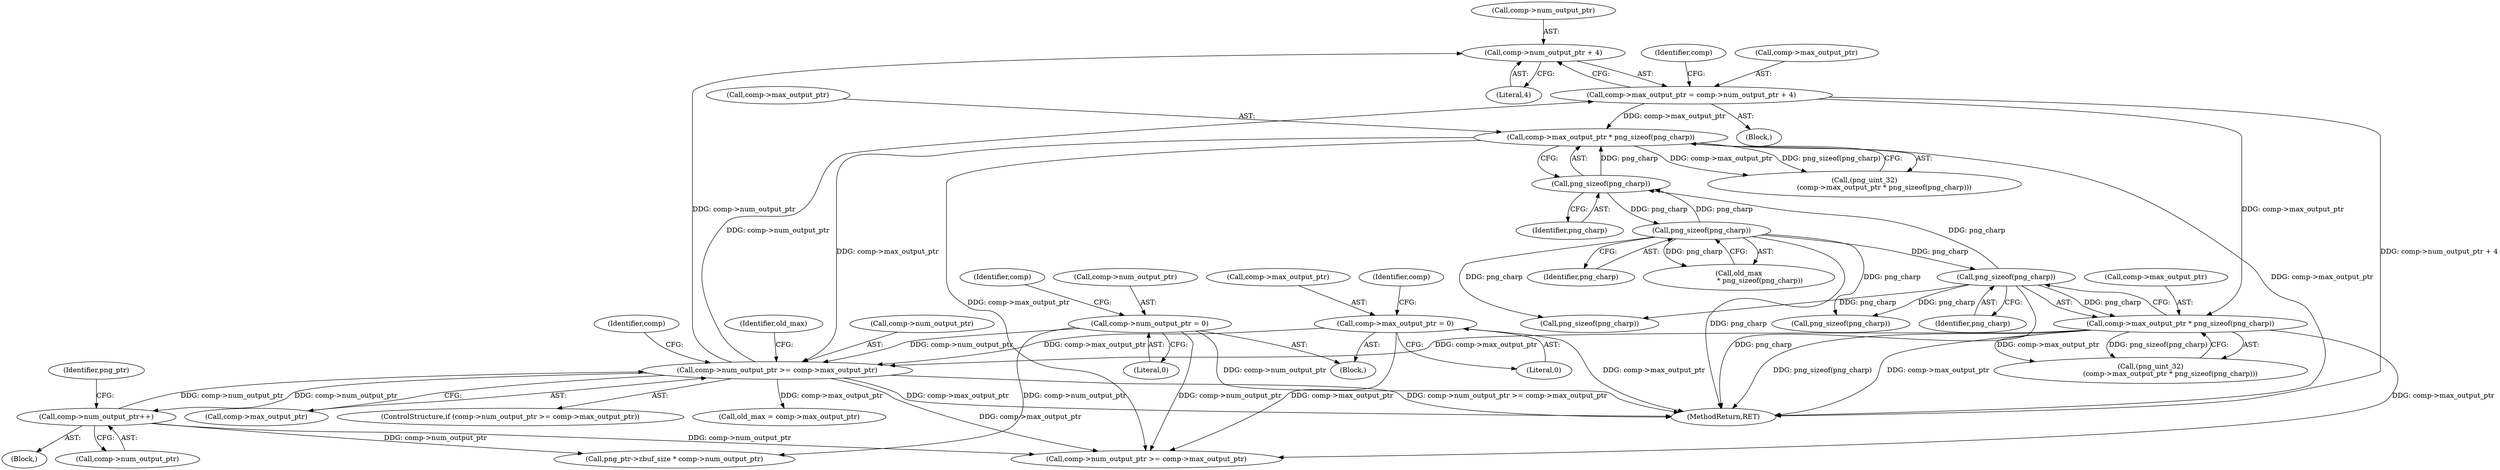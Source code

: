 digraph "0_Chrome_7f3d85b096f66870a15b37c2f40b219b2e292693_30@pointer" {
"1000287" [label="(Call,comp->num_output_ptr + 4)"];
"1000269" [label="(Call,comp->num_output_ptr >= comp->max_output_ptr)"];
"1000128" [label="(Call,comp->num_output_ptr = 0)"];
"1000381" [label="(Call,comp->num_output_ptr++)"];
"1000315" [label="(Call,comp->max_output_ptr * png_sizeof(png_charp))"];
"1000283" [label="(Call,comp->max_output_ptr = comp->num_output_ptr + 4)"];
"1000319" [label="(Call,png_sizeof(png_charp))"];
"1000348" [label="(Call,png_sizeof(png_charp))"];
"1000328" [label="(Call,png_sizeof(png_charp))"];
"1000133" [label="(Call,comp->max_output_ptr = 0)"];
"1000344" [label="(Call,comp->max_output_ptr * png_sizeof(png_charp))"];
"1000126" [label="(Block,)"];
"1000319" [label="(Call,png_sizeof(png_charp))"];
"1000328" [label="(Call,png_sizeof(png_charp))"];
"1000134" [label="(Call,comp->max_output_ptr)"];
"1000382" [label="(Call,comp->num_output_ptr)"];
"1000132" [label="(Literal,0)"];
"1000600" [label="(Call,png_ptr->zbuf_size * comp->num_output_ptr)"];
"1000267" [label="(Block,)"];
"1000273" [label="(Call,comp->max_output_ptr)"];
"1000513" [label="(Call,png_sizeof(png_charp))"];
"1000329" [label="(Identifier,png_charp)"];
"1000345" [label="(Call,comp->max_output_ptr)"];
"1000313" [label="(Call,(png_uint_32)\n                  (comp->max_output_ptr * png_sizeof(png_charp)))"];
"1000288" [label="(Call,comp->num_output_ptr)"];
"1000276" [label="(Block,)"];
"1000326" [label="(Call,old_max\n                   * png_sizeof(png_charp))"];
"1000279" [label="(Identifier,old_max)"];
"1000284" [label="(Call,comp->max_output_ptr)"];
"1000137" [label="(Literal,0)"];
"1000344" [label="(Call,comp->max_output_ptr * png_sizeof(png_charp))"];
"1000135" [label="(Identifier,comp)"];
"1000349" [label="(Identifier,png_charp)"];
"1000287" [label="(Call,comp->num_output_ptr + 4)"];
"1000342" [label="(Call,(png_uint_32)\n                  (comp->max_output_ptr * png_sizeof(png_charp)))"];
"1000381" [label="(Call,comp->num_output_ptr++)"];
"1000270" [label="(Call,comp->num_output_ptr)"];
"1000133" [label="(Call,comp->max_output_ptr = 0)"];
"1000295" [label="(Identifier,comp)"];
"1000434" [label="(Call,comp->num_output_ptr >= comp->max_output_ptr)"];
"1000268" [label="(ControlStructure,if (comp->num_output_ptr >= comp->max_output_ptr))"];
"1000269" [label="(Call,comp->num_output_ptr >= comp->max_output_ptr)"];
"1000315" [label="(Call,comp->max_output_ptr * png_sizeof(png_charp))"];
"1000316" [label="(Call,comp->max_output_ptr)"];
"1000278" [label="(Call,old_max = comp->max_output_ptr)"];
"1000388" [label="(Identifier,png_ptr)"];
"1000353" [label="(Identifier,comp)"];
"1000634" [label="(MethodReturn,RET)"];
"1000291" [label="(Literal,4)"];
"1000320" [label="(Identifier,png_charp)"];
"1000484" [label="(Call,png_sizeof(png_charp))"];
"1000283" [label="(Call,comp->max_output_ptr = comp->num_output_ptr + 4)"];
"1000129" [label="(Call,comp->num_output_ptr)"];
"1000140" [label="(Identifier,comp)"];
"1000348" [label="(Call,png_sizeof(png_charp))"];
"1000128" [label="(Call,comp->num_output_ptr = 0)"];
"1000287" -> "1000283"  [label="AST: "];
"1000287" -> "1000291"  [label="CFG: "];
"1000288" -> "1000287"  [label="AST: "];
"1000291" -> "1000287"  [label="AST: "];
"1000283" -> "1000287"  [label="CFG: "];
"1000269" -> "1000287"  [label="DDG: comp->num_output_ptr"];
"1000269" -> "1000268"  [label="AST: "];
"1000269" -> "1000273"  [label="CFG: "];
"1000270" -> "1000269"  [label="AST: "];
"1000273" -> "1000269"  [label="AST: "];
"1000279" -> "1000269"  [label="CFG: "];
"1000353" -> "1000269"  [label="CFG: "];
"1000269" -> "1000634"  [label="DDG: comp->num_output_ptr >= comp->max_output_ptr"];
"1000269" -> "1000634"  [label="DDG: comp->max_output_ptr"];
"1000128" -> "1000269"  [label="DDG: comp->num_output_ptr"];
"1000381" -> "1000269"  [label="DDG: comp->num_output_ptr"];
"1000315" -> "1000269"  [label="DDG: comp->max_output_ptr"];
"1000133" -> "1000269"  [label="DDG: comp->max_output_ptr"];
"1000344" -> "1000269"  [label="DDG: comp->max_output_ptr"];
"1000269" -> "1000278"  [label="DDG: comp->max_output_ptr"];
"1000269" -> "1000283"  [label="DDG: comp->num_output_ptr"];
"1000269" -> "1000381"  [label="DDG: comp->num_output_ptr"];
"1000269" -> "1000434"  [label="DDG: comp->max_output_ptr"];
"1000128" -> "1000126"  [label="AST: "];
"1000128" -> "1000132"  [label="CFG: "];
"1000129" -> "1000128"  [label="AST: "];
"1000132" -> "1000128"  [label="AST: "];
"1000135" -> "1000128"  [label="CFG: "];
"1000128" -> "1000634"  [label="DDG: comp->num_output_ptr"];
"1000128" -> "1000434"  [label="DDG: comp->num_output_ptr"];
"1000128" -> "1000600"  [label="DDG: comp->num_output_ptr"];
"1000381" -> "1000267"  [label="AST: "];
"1000381" -> "1000382"  [label="CFG: "];
"1000382" -> "1000381"  [label="AST: "];
"1000388" -> "1000381"  [label="CFG: "];
"1000381" -> "1000434"  [label="DDG: comp->num_output_ptr"];
"1000381" -> "1000600"  [label="DDG: comp->num_output_ptr"];
"1000315" -> "1000313"  [label="AST: "];
"1000315" -> "1000319"  [label="CFG: "];
"1000316" -> "1000315"  [label="AST: "];
"1000319" -> "1000315"  [label="AST: "];
"1000313" -> "1000315"  [label="CFG: "];
"1000315" -> "1000634"  [label="DDG: comp->max_output_ptr"];
"1000315" -> "1000313"  [label="DDG: comp->max_output_ptr"];
"1000315" -> "1000313"  [label="DDG: png_sizeof(png_charp)"];
"1000283" -> "1000315"  [label="DDG: comp->max_output_ptr"];
"1000319" -> "1000315"  [label="DDG: png_charp"];
"1000315" -> "1000434"  [label="DDG: comp->max_output_ptr"];
"1000283" -> "1000276"  [label="AST: "];
"1000284" -> "1000283"  [label="AST: "];
"1000295" -> "1000283"  [label="CFG: "];
"1000283" -> "1000634"  [label="DDG: comp->num_output_ptr + 4"];
"1000283" -> "1000344"  [label="DDG: comp->max_output_ptr"];
"1000319" -> "1000320"  [label="CFG: "];
"1000320" -> "1000319"  [label="AST: "];
"1000348" -> "1000319"  [label="DDG: png_charp"];
"1000328" -> "1000319"  [label="DDG: png_charp"];
"1000319" -> "1000328"  [label="DDG: png_charp"];
"1000348" -> "1000344"  [label="AST: "];
"1000348" -> "1000349"  [label="CFG: "];
"1000349" -> "1000348"  [label="AST: "];
"1000344" -> "1000348"  [label="CFG: "];
"1000348" -> "1000634"  [label="DDG: png_charp"];
"1000348" -> "1000344"  [label="DDG: png_charp"];
"1000328" -> "1000348"  [label="DDG: png_charp"];
"1000348" -> "1000484"  [label="DDG: png_charp"];
"1000348" -> "1000513"  [label="DDG: png_charp"];
"1000328" -> "1000326"  [label="AST: "];
"1000328" -> "1000329"  [label="CFG: "];
"1000329" -> "1000328"  [label="AST: "];
"1000326" -> "1000328"  [label="CFG: "];
"1000328" -> "1000634"  [label="DDG: png_charp"];
"1000328" -> "1000326"  [label="DDG: png_charp"];
"1000328" -> "1000484"  [label="DDG: png_charp"];
"1000328" -> "1000513"  [label="DDG: png_charp"];
"1000133" -> "1000126"  [label="AST: "];
"1000133" -> "1000137"  [label="CFG: "];
"1000134" -> "1000133"  [label="AST: "];
"1000137" -> "1000133"  [label="AST: "];
"1000140" -> "1000133"  [label="CFG: "];
"1000133" -> "1000634"  [label="DDG: comp->max_output_ptr"];
"1000133" -> "1000434"  [label="DDG: comp->max_output_ptr"];
"1000344" -> "1000342"  [label="AST: "];
"1000345" -> "1000344"  [label="AST: "];
"1000342" -> "1000344"  [label="CFG: "];
"1000344" -> "1000634"  [label="DDG: png_sizeof(png_charp)"];
"1000344" -> "1000634"  [label="DDG: comp->max_output_ptr"];
"1000344" -> "1000342"  [label="DDG: comp->max_output_ptr"];
"1000344" -> "1000342"  [label="DDG: png_sizeof(png_charp)"];
"1000344" -> "1000434"  [label="DDG: comp->max_output_ptr"];
}
